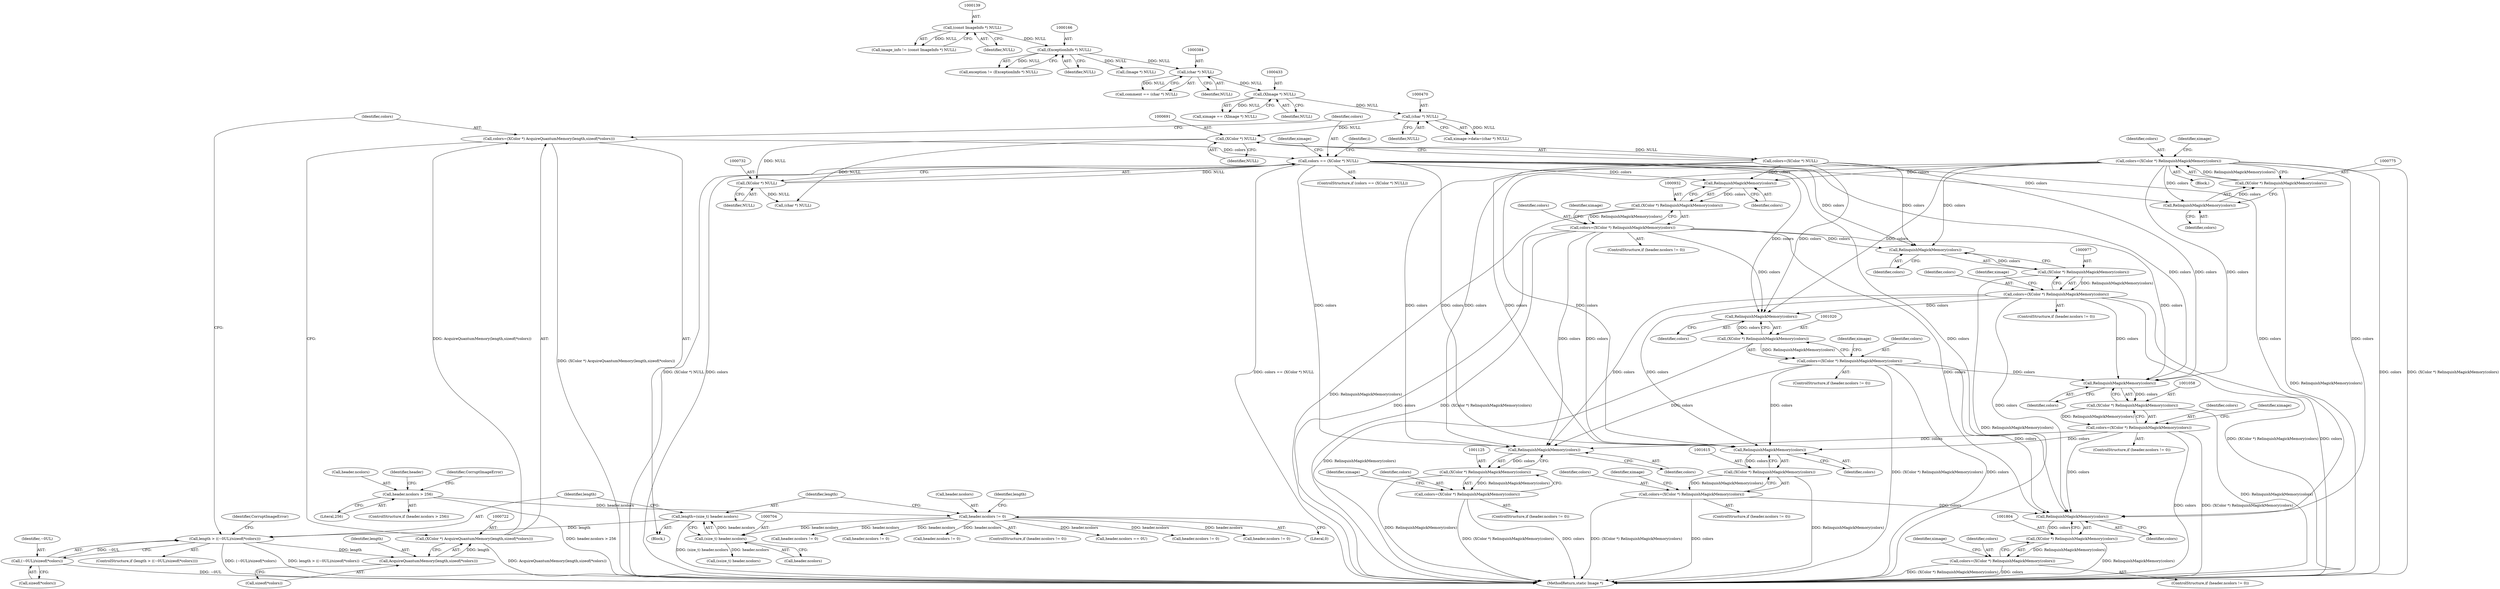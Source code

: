 digraph "0_ImageMagick6_f663dfb8431c97d95682a2b533cca1c8233d21b4@pointer" {
"1000772" [label="(Call,colors=(XColor *) RelinquishMagickMemory(colors))"];
"1000774" [label="(Call,(XColor *) RelinquishMagickMemory(colors))"];
"1000776" [label="(Call,RelinquishMagickMemory(colors))"];
"1000729" [label="(Call,colors == (XColor *) NULL)"];
"1000719" [label="(Call,colors=(XColor *) AcquireQuantumMemory(length,sizeof(*colors)))"];
"1000721" [label="(Call,(XColor *) AcquireQuantumMemory(length,sizeof(*colors)))"];
"1000723" [label="(Call,AcquireQuantumMemory(length,sizeof(*colors)))"];
"1000709" [label="(Call,length > ((~0UL)/sizeof(*colors)))"];
"1000701" [label="(Call,length=(size_t) header.ncolors)"];
"1000703" [label="(Call,(size_t) header.ncolors)"];
"1000694" [label="(Call,header.ncolors != 0)"];
"1000308" [label="(Call,header.ncolors > 256)"];
"1000711" [label="(Call,(~0UL)/sizeof(*colors))"];
"1000731" [label="(Call,(XColor *) NULL)"];
"1000690" [label="(Call,(XColor *) NULL)"];
"1000469" [label="(Call,(char *) NULL)"];
"1000432" [label="(Call,(XImage *) NULL)"];
"1000383" [label="(Call,(char *) NULL)"];
"1000165" [label="(Call,(ExceptionInfo *) NULL)"];
"1000138" [label="(Call,(const ImageInfo *) NULL)"];
"1000772" [label="(Call,colors=(XColor *) RelinquishMagickMemory(colors))"];
"1000933" [label="(Call,RelinquishMagickMemory(colors))"];
"1000931" [label="(Call,(XColor *) RelinquishMagickMemory(colors))"];
"1000929" [label="(Call,colors=(XColor *) RelinquishMagickMemory(colors))"];
"1000978" [label="(Call,RelinquishMagickMemory(colors))"];
"1000976" [label="(Call,(XColor *) RelinquishMagickMemory(colors))"];
"1000974" [label="(Call,colors=(XColor *) RelinquishMagickMemory(colors))"];
"1001021" [label="(Call,RelinquishMagickMemory(colors))"];
"1001019" [label="(Call,(XColor *) RelinquishMagickMemory(colors))"];
"1001017" [label="(Call,colors=(XColor *) RelinquishMagickMemory(colors))"];
"1001059" [label="(Call,RelinquishMagickMemory(colors))"];
"1001057" [label="(Call,(XColor *) RelinquishMagickMemory(colors))"];
"1001055" [label="(Call,colors=(XColor *) RelinquishMagickMemory(colors))"];
"1001126" [label="(Call,RelinquishMagickMemory(colors))"];
"1001124" [label="(Call,(XColor *) RelinquishMagickMemory(colors))"];
"1001122" [label="(Call,colors=(XColor *) RelinquishMagickMemory(colors))"];
"1001616" [label="(Call,RelinquishMagickMemory(colors))"];
"1001614" [label="(Call,(XColor *) RelinquishMagickMemory(colors))"];
"1001612" [label="(Call,colors=(XColor *) RelinquishMagickMemory(colors))"];
"1001805" [label="(Call,RelinquishMagickMemory(colors))"];
"1001803" [label="(Call,(XColor *) RelinquishMagickMemory(colors))"];
"1001801" [label="(Call,colors=(XColor *) RelinquishMagickMemory(colors))"];
"1000746" [label="(Identifier,i)"];
"1001613" [label="(Identifier,colors)"];
"1000711" [label="(Call,(~0UL)/sizeof(*colors))"];
"1001620" [label="(Identifier,ximage)"];
"1000693" [label="(ControlStructure,if (header.ncolors != 0))"];
"1000930" [label="(Identifier,colors)"];
"1001057" [label="(Call,(XColor *) RelinquishMagickMemory(colors))"];
"1001614" [label="(Call,(XColor *) RelinquishMagickMemory(colors))"];
"1000750" [label="(Call,(ssize_t) header.ncolors)"];
"1001805" [label="(Call,RelinquishMagickMemory(colors))"];
"1000725" [label="(Call,sizeof(*colors))"];
"1000773" [label="(Identifier,colors)"];
"1000723" [label="(Call,AcquireQuantumMemory(length,sizeof(*colors)))"];
"1000699" [label="(Block,)"];
"1000717" [label="(Identifier,CorruptImageError)"];
"1000936" [label="(Identifier,ximage)"];
"1000308" [label="(Call,header.ncolors > 256)"];
"1001153" [label="(Call,header.ncolors == 0U)"];
"1000309" [label="(Call,header.ncolors)"];
"1000974" [label="(Call,colors=(XColor *) RelinquishMagickMemory(colors))"];
"1000165" [label="(Call,(ExceptionInfo *) NULL)"];
"1000969" [label="(Call,header.ncolors != 0)"];
"1001802" [label="(Identifier,colors)"];
"1000432" [label="(Call,(XImage *) NULL)"];
"1000381" [label="(Call,comment == (char *) NULL)"];
"1001840" [label="(MethodReturn,static Image *)"];
"1000724" [label="(Identifier,length)"];
"1000692" [label="(Identifier,NULL)"];
"1000167" [label="(Identifier,NULL)"];
"1000195" [label="(Call,(Image *) NULL)"];
"1000434" [label="(Identifier,NULL)"];
"1001612" [label="(Call,colors=(XColor *) RelinquishMagickMemory(colors))"];
"1001616" [label="(Call,RelinquishMagickMemory(colors))"];
"1000929" [label="(Call,colors=(XColor *) RelinquishMagickMemory(colors))"];
"1000720" [label="(Identifier,colors)"];
"1001795" [label="(ControlStructure,if (header.ncolors != 0))"];
"1001019" [label="(Call,(XColor *) RelinquishMagickMemory(colors))"];
"1001117" [label="(Call,header.ncolors != 0)"];
"1000736" [label="(Identifier,ximage)"];
"1001024" [label="(Identifier,ximage)"];
"1000777" [label="(Identifier,colors)"];
"1001122" [label="(Call,colors=(XColor *) RelinquishMagickMemory(colors))"];
"1000701" [label="(Call,length=(size_t) header.ncolors)"];
"1000771" [label="(Block,)"];
"1000713" [label="(Call,sizeof(*colors))"];
"1000712" [label="(Identifier,~0UL)"];
"1000923" [label="(ControlStructure,if (header.ncolors != 0))"];
"1000318" [label="(Identifier,header)"];
"1000709" [label="(Call,length > ((~0UL)/sizeof(*colors)))"];
"1000314" [label="(Identifier,CorruptImageError)"];
"1000383" [label="(Call,(char *) NULL)"];
"1000140" [label="(Identifier,NULL)"];
"1001606" [label="(ControlStructure,if (header.ncolors != 0))"];
"1000694" [label="(Call,header.ncolors != 0)"];
"1001059" [label="(Call,RelinquishMagickMemory(colors))"];
"1000698" [label="(Literal,0)"];
"1000731" [label="(Call,(XColor *) NULL)"];
"1000471" [label="(Identifier,NULL)"];
"1000469" [label="(Call,(char *) NULL)"];
"1000138" [label="(Call,(const ImageInfo *) NULL)"];
"1000903" [label="(Identifier,length)"];
"1001021" [label="(Call,RelinquishMagickMemory(colors))"];
"1000779" [label="(Identifier,ximage)"];
"1000465" [label="(Call,ximage->data=(char *) NULL)"];
"1000708" [label="(ControlStructure,if (length > ((~0UL)/sizeof(*colors))))"];
"1000688" [label="(Call,colors=(XColor *) NULL)"];
"1000968" [label="(ControlStructure,if (header.ncolors != 0))"];
"1001063" [label="(Identifier,ximage)"];
"1000307" [label="(ControlStructure,if (header.ncolors > 256))"];
"1001130" [label="(Identifier,ximage)"];
"1000774" [label="(Call,(XColor *) RelinquishMagickMemory(colors))"];
"1000776" [label="(Call,RelinquishMagickMemory(colors))"];
"1000924" [label="(Call,header.ncolors != 0)"];
"1000733" [label="(Identifier,NULL)"];
"1001127" [label="(Identifier,colors)"];
"1001124" [label="(Call,(XColor *) RelinquishMagickMemory(colors))"];
"1001116" [label="(ControlStructure,if (header.ncolors != 0))"];
"1000730" [label="(Identifier,colors)"];
"1001022" [label="(Identifier,colors)"];
"1000772" [label="(Call,colors=(XColor *) RelinquishMagickMemory(colors))"];
"1001060" [label="(Identifier,colors)"];
"1001049" [label="(ControlStructure,if (header.ncolors != 0))"];
"1000312" [label="(Literal,256)"];
"1001018" [label="(Identifier,colors)"];
"1000690" [label="(Call,(XColor *) NULL)"];
"1001803" [label="(Call,(XColor *) RelinquishMagickMemory(colors))"];
"1000385" [label="(Identifier,NULL)"];
"1001017" [label="(Call,colors=(XColor *) RelinquishMagickMemory(colors))"];
"1000702" [label="(Identifier,length)"];
"1000979" [label="(Identifier,colors)"];
"1000703" [label="(Call,(size_t) header.ncolors)"];
"1001809" [label="(Identifier,ximage)"];
"1000163" [label="(Call,exception != (ExceptionInfo *) NULL)"];
"1000981" [label="(Identifier,ximage)"];
"1001056" [label="(Identifier,colors)"];
"1001806" [label="(Identifier,colors)"];
"1000710" [label="(Identifier,length)"];
"1001801" [label="(Call,colors=(XColor *) RelinquishMagickMemory(colors))"];
"1000721" [label="(Call,(XColor *) AcquireQuantumMemory(length,sizeof(*colors)))"];
"1001011" [label="(ControlStructure,if (header.ncolors != 0))"];
"1000729" [label="(Call,colors == (XColor *) NULL)"];
"1000136" [label="(Call,image_info != (const ImageInfo *) NULL)"];
"1000975" [label="(Identifier,colors)"];
"1000705" [label="(Call,header.ncolors)"];
"1000931" [label="(Call,(XColor *) RelinquishMagickMemory(colors))"];
"1000978" [label="(Call,RelinquishMagickMemory(colors))"];
"1000695" [label="(Call,header.ncolors)"];
"1001007" [label="(Call,(char *) NULL)"];
"1000728" [label="(ControlStructure,if (colors == (XColor *) NULL))"];
"1001055" [label="(Call,colors=(XColor *) RelinquishMagickMemory(colors))"];
"1000933" [label="(Call,RelinquishMagickMemory(colors))"];
"1001050" [label="(Call,header.ncolors != 0)"];
"1001126" [label="(Call,RelinquishMagickMemory(colors))"];
"1001012" [label="(Call,header.ncolors != 0)"];
"1000976" [label="(Call,(XColor *) RelinquishMagickMemory(colors))"];
"1001617" [label="(Identifier,colors)"];
"1000934" [label="(Identifier,colors)"];
"1000430" [label="(Call,ximage == (XImage *) NULL)"];
"1001123" [label="(Identifier,colors)"];
"1000719" [label="(Call,colors=(XColor *) AcquireQuantumMemory(length,sizeof(*colors)))"];
"1000772" -> "1000771"  [label="AST: "];
"1000772" -> "1000774"  [label="CFG: "];
"1000773" -> "1000772"  [label="AST: "];
"1000774" -> "1000772"  [label="AST: "];
"1000779" -> "1000772"  [label="CFG: "];
"1000772" -> "1001840"  [label="DDG: colors"];
"1000772" -> "1001840"  [label="DDG: (XColor *) RelinquishMagickMemory(colors)"];
"1000774" -> "1000772"  [label="DDG: RelinquishMagickMemory(colors)"];
"1000772" -> "1000776"  [label="DDG: colors"];
"1000772" -> "1000933"  [label="DDG: colors"];
"1000772" -> "1000978"  [label="DDG: colors"];
"1000772" -> "1001021"  [label="DDG: colors"];
"1000772" -> "1001059"  [label="DDG: colors"];
"1000772" -> "1001126"  [label="DDG: colors"];
"1000772" -> "1001616"  [label="DDG: colors"];
"1000772" -> "1001805"  [label="DDG: colors"];
"1000774" -> "1000776"  [label="CFG: "];
"1000775" -> "1000774"  [label="AST: "];
"1000776" -> "1000774"  [label="AST: "];
"1000774" -> "1001840"  [label="DDG: RelinquishMagickMemory(colors)"];
"1000776" -> "1000774"  [label="DDG: colors"];
"1000776" -> "1000777"  [label="CFG: "];
"1000777" -> "1000776"  [label="AST: "];
"1000729" -> "1000776"  [label="DDG: colors"];
"1000729" -> "1000728"  [label="AST: "];
"1000729" -> "1000731"  [label="CFG: "];
"1000730" -> "1000729"  [label="AST: "];
"1000731" -> "1000729"  [label="AST: "];
"1000736" -> "1000729"  [label="CFG: "];
"1000746" -> "1000729"  [label="CFG: "];
"1000729" -> "1001840"  [label="DDG: colors"];
"1000729" -> "1001840"  [label="DDG: colors == (XColor *) NULL"];
"1000729" -> "1001840"  [label="DDG: (XColor *) NULL"];
"1000719" -> "1000729"  [label="DDG: colors"];
"1000731" -> "1000729"  [label="DDG: NULL"];
"1000729" -> "1000933"  [label="DDG: colors"];
"1000729" -> "1000978"  [label="DDG: colors"];
"1000729" -> "1001021"  [label="DDG: colors"];
"1000729" -> "1001059"  [label="DDG: colors"];
"1000729" -> "1001126"  [label="DDG: colors"];
"1000729" -> "1001616"  [label="DDG: colors"];
"1000729" -> "1001805"  [label="DDG: colors"];
"1000719" -> "1000699"  [label="AST: "];
"1000719" -> "1000721"  [label="CFG: "];
"1000720" -> "1000719"  [label="AST: "];
"1000721" -> "1000719"  [label="AST: "];
"1000730" -> "1000719"  [label="CFG: "];
"1000719" -> "1001840"  [label="DDG: (XColor *) AcquireQuantumMemory(length,sizeof(*colors))"];
"1000721" -> "1000719"  [label="DDG: AcquireQuantumMemory(length,sizeof(*colors))"];
"1000721" -> "1000723"  [label="CFG: "];
"1000722" -> "1000721"  [label="AST: "];
"1000723" -> "1000721"  [label="AST: "];
"1000721" -> "1001840"  [label="DDG: AcquireQuantumMemory(length,sizeof(*colors))"];
"1000723" -> "1000721"  [label="DDG: length"];
"1000723" -> "1000725"  [label="CFG: "];
"1000724" -> "1000723"  [label="AST: "];
"1000725" -> "1000723"  [label="AST: "];
"1000709" -> "1000723"  [label="DDG: length"];
"1000709" -> "1000708"  [label="AST: "];
"1000709" -> "1000711"  [label="CFG: "];
"1000710" -> "1000709"  [label="AST: "];
"1000711" -> "1000709"  [label="AST: "];
"1000717" -> "1000709"  [label="CFG: "];
"1000720" -> "1000709"  [label="CFG: "];
"1000709" -> "1001840"  [label="DDG: length > ((~0UL)/sizeof(*colors))"];
"1000709" -> "1001840"  [label="DDG: (~0UL)/sizeof(*colors)"];
"1000701" -> "1000709"  [label="DDG: length"];
"1000711" -> "1000709"  [label="DDG: ~0UL"];
"1000701" -> "1000699"  [label="AST: "];
"1000701" -> "1000703"  [label="CFG: "];
"1000702" -> "1000701"  [label="AST: "];
"1000703" -> "1000701"  [label="AST: "];
"1000710" -> "1000701"  [label="CFG: "];
"1000701" -> "1001840"  [label="DDG: (size_t) header.ncolors"];
"1000703" -> "1000701"  [label="DDG: header.ncolors"];
"1000703" -> "1000705"  [label="CFG: "];
"1000704" -> "1000703"  [label="AST: "];
"1000705" -> "1000703"  [label="AST: "];
"1000694" -> "1000703"  [label="DDG: header.ncolors"];
"1000703" -> "1000750"  [label="DDG: header.ncolors"];
"1000694" -> "1000693"  [label="AST: "];
"1000694" -> "1000698"  [label="CFG: "];
"1000695" -> "1000694"  [label="AST: "];
"1000698" -> "1000694"  [label="AST: "];
"1000702" -> "1000694"  [label="CFG: "];
"1000903" -> "1000694"  [label="CFG: "];
"1000308" -> "1000694"  [label="DDG: header.ncolors"];
"1000694" -> "1000924"  [label="DDG: header.ncolors"];
"1000694" -> "1000969"  [label="DDG: header.ncolors"];
"1000694" -> "1001012"  [label="DDG: header.ncolors"];
"1000694" -> "1001050"  [label="DDG: header.ncolors"];
"1000694" -> "1001117"  [label="DDG: header.ncolors"];
"1000694" -> "1001153"  [label="DDG: header.ncolors"];
"1000308" -> "1000307"  [label="AST: "];
"1000308" -> "1000312"  [label="CFG: "];
"1000309" -> "1000308"  [label="AST: "];
"1000312" -> "1000308"  [label="AST: "];
"1000314" -> "1000308"  [label="CFG: "];
"1000318" -> "1000308"  [label="CFG: "];
"1000308" -> "1001840"  [label="DDG: header.ncolors > 256"];
"1000711" -> "1000713"  [label="CFG: "];
"1000712" -> "1000711"  [label="AST: "];
"1000713" -> "1000711"  [label="AST: "];
"1000711" -> "1001840"  [label="DDG: ~0UL"];
"1000731" -> "1000733"  [label="CFG: "];
"1000732" -> "1000731"  [label="AST: "];
"1000733" -> "1000731"  [label="AST: "];
"1000690" -> "1000731"  [label="DDG: NULL"];
"1000731" -> "1001007"  [label="DDG: NULL"];
"1000690" -> "1000688"  [label="AST: "];
"1000690" -> "1000692"  [label="CFG: "];
"1000691" -> "1000690"  [label="AST: "];
"1000692" -> "1000690"  [label="AST: "];
"1000688" -> "1000690"  [label="CFG: "];
"1000690" -> "1000688"  [label="DDG: NULL"];
"1000469" -> "1000690"  [label="DDG: NULL"];
"1000690" -> "1001007"  [label="DDG: NULL"];
"1000469" -> "1000465"  [label="AST: "];
"1000469" -> "1000471"  [label="CFG: "];
"1000470" -> "1000469"  [label="AST: "];
"1000471" -> "1000469"  [label="AST: "];
"1000465" -> "1000469"  [label="CFG: "];
"1000469" -> "1000465"  [label="DDG: NULL"];
"1000432" -> "1000469"  [label="DDG: NULL"];
"1000432" -> "1000430"  [label="AST: "];
"1000432" -> "1000434"  [label="CFG: "];
"1000433" -> "1000432"  [label="AST: "];
"1000434" -> "1000432"  [label="AST: "];
"1000430" -> "1000432"  [label="CFG: "];
"1000432" -> "1000430"  [label="DDG: NULL"];
"1000383" -> "1000432"  [label="DDG: NULL"];
"1000383" -> "1000381"  [label="AST: "];
"1000383" -> "1000385"  [label="CFG: "];
"1000384" -> "1000383"  [label="AST: "];
"1000385" -> "1000383"  [label="AST: "];
"1000381" -> "1000383"  [label="CFG: "];
"1000383" -> "1000381"  [label="DDG: NULL"];
"1000165" -> "1000383"  [label="DDG: NULL"];
"1000165" -> "1000163"  [label="AST: "];
"1000165" -> "1000167"  [label="CFG: "];
"1000166" -> "1000165"  [label="AST: "];
"1000167" -> "1000165"  [label="AST: "];
"1000163" -> "1000165"  [label="CFG: "];
"1000165" -> "1000163"  [label="DDG: NULL"];
"1000138" -> "1000165"  [label="DDG: NULL"];
"1000165" -> "1000195"  [label="DDG: NULL"];
"1000138" -> "1000136"  [label="AST: "];
"1000138" -> "1000140"  [label="CFG: "];
"1000139" -> "1000138"  [label="AST: "];
"1000140" -> "1000138"  [label="AST: "];
"1000136" -> "1000138"  [label="CFG: "];
"1000138" -> "1000136"  [label="DDG: NULL"];
"1000933" -> "1000931"  [label="AST: "];
"1000933" -> "1000934"  [label="CFG: "];
"1000934" -> "1000933"  [label="AST: "];
"1000931" -> "1000933"  [label="CFG: "];
"1000933" -> "1000931"  [label="DDG: colors"];
"1000688" -> "1000933"  [label="DDG: colors"];
"1000931" -> "1000929"  [label="AST: "];
"1000932" -> "1000931"  [label="AST: "];
"1000929" -> "1000931"  [label="CFG: "];
"1000931" -> "1001840"  [label="DDG: RelinquishMagickMemory(colors)"];
"1000931" -> "1000929"  [label="DDG: RelinquishMagickMemory(colors)"];
"1000929" -> "1000923"  [label="AST: "];
"1000930" -> "1000929"  [label="AST: "];
"1000936" -> "1000929"  [label="CFG: "];
"1000929" -> "1001840"  [label="DDG: colors"];
"1000929" -> "1001840"  [label="DDG: (XColor *) RelinquishMagickMemory(colors)"];
"1000929" -> "1000978"  [label="DDG: colors"];
"1000929" -> "1001021"  [label="DDG: colors"];
"1000929" -> "1001059"  [label="DDG: colors"];
"1000929" -> "1001126"  [label="DDG: colors"];
"1000929" -> "1001616"  [label="DDG: colors"];
"1000929" -> "1001805"  [label="DDG: colors"];
"1000978" -> "1000976"  [label="AST: "];
"1000978" -> "1000979"  [label="CFG: "];
"1000979" -> "1000978"  [label="AST: "];
"1000976" -> "1000978"  [label="CFG: "];
"1000978" -> "1000976"  [label="DDG: colors"];
"1000688" -> "1000978"  [label="DDG: colors"];
"1000976" -> "1000974"  [label="AST: "];
"1000977" -> "1000976"  [label="AST: "];
"1000974" -> "1000976"  [label="CFG: "];
"1000976" -> "1001840"  [label="DDG: RelinquishMagickMemory(colors)"];
"1000976" -> "1000974"  [label="DDG: RelinquishMagickMemory(colors)"];
"1000974" -> "1000968"  [label="AST: "];
"1000975" -> "1000974"  [label="AST: "];
"1000981" -> "1000974"  [label="CFG: "];
"1000974" -> "1001840"  [label="DDG: colors"];
"1000974" -> "1001840"  [label="DDG: (XColor *) RelinquishMagickMemory(colors)"];
"1000974" -> "1001021"  [label="DDG: colors"];
"1000974" -> "1001059"  [label="DDG: colors"];
"1000974" -> "1001126"  [label="DDG: colors"];
"1000974" -> "1001616"  [label="DDG: colors"];
"1000974" -> "1001805"  [label="DDG: colors"];
"1001021" -> "1001019"  [label="AST: "];
"1001021" -> "1001022"  [label="CFG: "];
"1001022" -> "1001021"  [label="AST: "];
"1001019" -> "1001021"  [label="CFG: "];
"1001021" -> "1001019"  [label="DDG: colors"];
"1000688" -> "1001021"  [label="DDG: colors"];
"1001019" -> "1001017"  [label="AST: "];
"1001020" -> "1001019"  [label="AST: "];
"1001017" -> "1001019"  [label="CFG: "];
"1001019" -> "1001840"  [label="DDG: RelinquishMagickMemory(colors)"];
"1001019" -> "1001017"  [label="DDG: RelinquishMagickMemory(colors)"];
"1001017" -> "1001011"  [label="AST: "];
"1001018" -> "1001017"  [label="AST: "];
"1001024" -> "1001017"  [label="CFG: "];
"1001017" -> "1001840"  [label="DDG: colors"];
"1001017" -> "1001840"  [label="DDG: (XColor *) RelinquishMagickMemory(colors)"];
"1001017" -> "1001059"  [label="DDG: colors"];
"1001017" -> "1001126"  [label="DDG: colors"];
"1001017" -> "1001616"  [label="DDG: colors"];
"1001017" -> "1001805"  [label="DDG: colors"];
"1001059" -> "1001057"  [label="AST: "];
"1001059" -> "1001060"  [label="CFG: "];
"1001060" -> "1001059"  [label="AST: "];
"1001057" -> "1001059"  [label="CFG: "];
"1001059" -> "1001057"  [label="DDG: colors"];
"1000688" -> "1001059"  [label="DDG: colors"];
"1001057" -> "1001055"  [label="AST: "];
"1001058" -> "1001057"  [label="AST: "];
"1001055" -> "1001057"  [label="CFG: "];
"1001057" -> "1001840"  [label="DDG: RelinquishMagickMemory(colors)"];
"1001057" -> "1001055"  [label="DDG: RelinquishMagickMemory(colors)"];
"1001055" -> "1001049"  [label="AST: "];
"1001056" -> "1001055"  [label="AST: "];
"1001063" -> "1001055"  [label="CFG: "];
"1001055" -> "1001840"  [label="DDG: (XColor *) RelinquishMagickMemory(colors)"];
"1001055" -> "1001840"  [label="DDG: colors"];
"1001055" -> "1001126"  [label="DDG: colors"];
"1001055" -> "1001616"  [label="DDG: colors"];
"1001055" -> "1001805"  [label="DDG: colors"];
"1001126" -> "1001124"  [label="AST: "];
"1001126" -> "1001127"  [label="CFG: "];
"1001127" -> "1001126"  [label="AST: "];
"1001124" -> "1001126"  [label="CFG: "];
"1001126" -> "1001124"  [label="DDG: colors"];
"1000688" -> "1001126"  [label="DDG: colors"];
"1001124" -> "1001122"  [label="AST: "];
"1001125" -> "1001124"  [label="AST: "];
"1001122" -> "1001124"  [label="CFG: "];
"1001124" -> "1001840"  [label="DDG: RelinquishMagickMemory(colors)"];
"1001124" -> "1001122"  [label="DDG: RelinquishMagickMemory(colors)"];
"1001122" -> "1001116"  [label="AST: "];
"1001123" -> "1001122"  [label="AST: "];
"1001130" -> "1001122"  [label="CFG: "];
"1001122" -> "1001840"  [label="DDG: (XColor *) RelinquishMagickMemory(colors)"];
"1001122" -> "1001840"  [label="DDG: colors"];
"1001616" -> "1001614"  [label="AST: "];
"1001616" -> "1001617"  [label="CFG: "];
"1001617" -> "1001616"  [label="AST: "];
"1001614" -> "1001616"  [label="CFG: "];
"1001616" -> "1001614"  [label="DDG: colors"];
"1000688" -> "1001616"  [label="DDG: colors"];
"1001614" -> "1001612"  [label="AST: "];
"1001615" -> "1001614"  [label="AST: "];
"1001612" -> "1001614"  [label="CFG: "];
"1001614" -> "1001840"  [label="DDG: RelinquishMagickMemory(colors)"];
"1001614" -> "1001612"  [label="DDG: RelinquishMagickMemory(colors)"];
"1001612" -> "1001606"  [label="AST: "];
"1001613" -> "1001612"  [label="AST: "];
"1001620" -> "1001612"  [label="CFG: "];
"1001612" -> "1001840"  [label="DDG: (XColor *) RelinquishMagickMemory(colors)"];
"1001612" -> "1001840"  [label="DDG: colors"];
"1001612" -> "1001805"  [label="DDG: colors"];
"1001805" -> "1001803"  [label="AST: "];
"1001805" -> "1001806"  [label="CFG: "];
"1001806" -> "1001805"  [label="AST: "];
"1001803" -> "1001805"  [label="CFG: "];
"1001805" -> "1001803"  [label="DDG: colors"];
"1000688" -> "1001805"  [label="DDG: colors"];
"1001803" -> "1001801"  [label="AST: "];
"1001804" -> "1001803"  [label="AST: "];
"1001801" -> "1001803"  [label="CFG: "];
"1001803" -> "1001840"  [label="DDG: RelinquishMagickMemory(colors)"];
"1001803" -> "1001801"  [label="DDG: RelinquishMagickMemory(colors)"];
"1001801" -> "1001795"  [label="AST: "];
"1001802" -> "1001801"  [label="AST: "];
"1001809" -> "1001801"  [label="CFG: "];
"1001801" -> "1001840"  [label="DDG: (XColor *) RelinquishMagickMemory(colors)"];
"1001801" -> "1001840"  [label="DDG: colors"];
}
